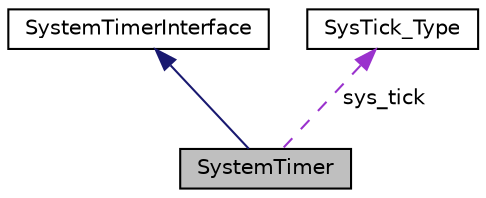 digraph "SystemTimer"
{
  edge [fontname="Helvetica",fontsize="10",labelfontname="Helvetica",labelfontsize="10"];
  node [fontname="Helvetica",fontsize="10",shape=record];
  Node1 [label="SystemTimer",height=0.2,width=0.4,color="black", fillcolor="grey75", style="filled" fontcolor="black"];
  Node2 -> Node1 [dir="back",color="midnightblue",fontsize="10",style="solid",fontname="Helvetica"];
  Node2 [label="SystemTimerInterface",height=0.2,width=0.4,color="black", fillcolor="white", style="filled",URL="$d0/dd0/classSystemTimerInterface.html"];
  Node3 -> Node1 [dir="back",color="darkorchid3",fontsize="10",style="dashed",label=" sys_tick" ,fontname="Helvetica"];
  Node3 [label="SysTick_Type",height=0.2,width=0.4,color="black", fillcolor="white", style="filled",URL="$d5/d2b/structSysTick__Type.html",tooltip="Structure type to access the System Timer (SysTick). "];
}
